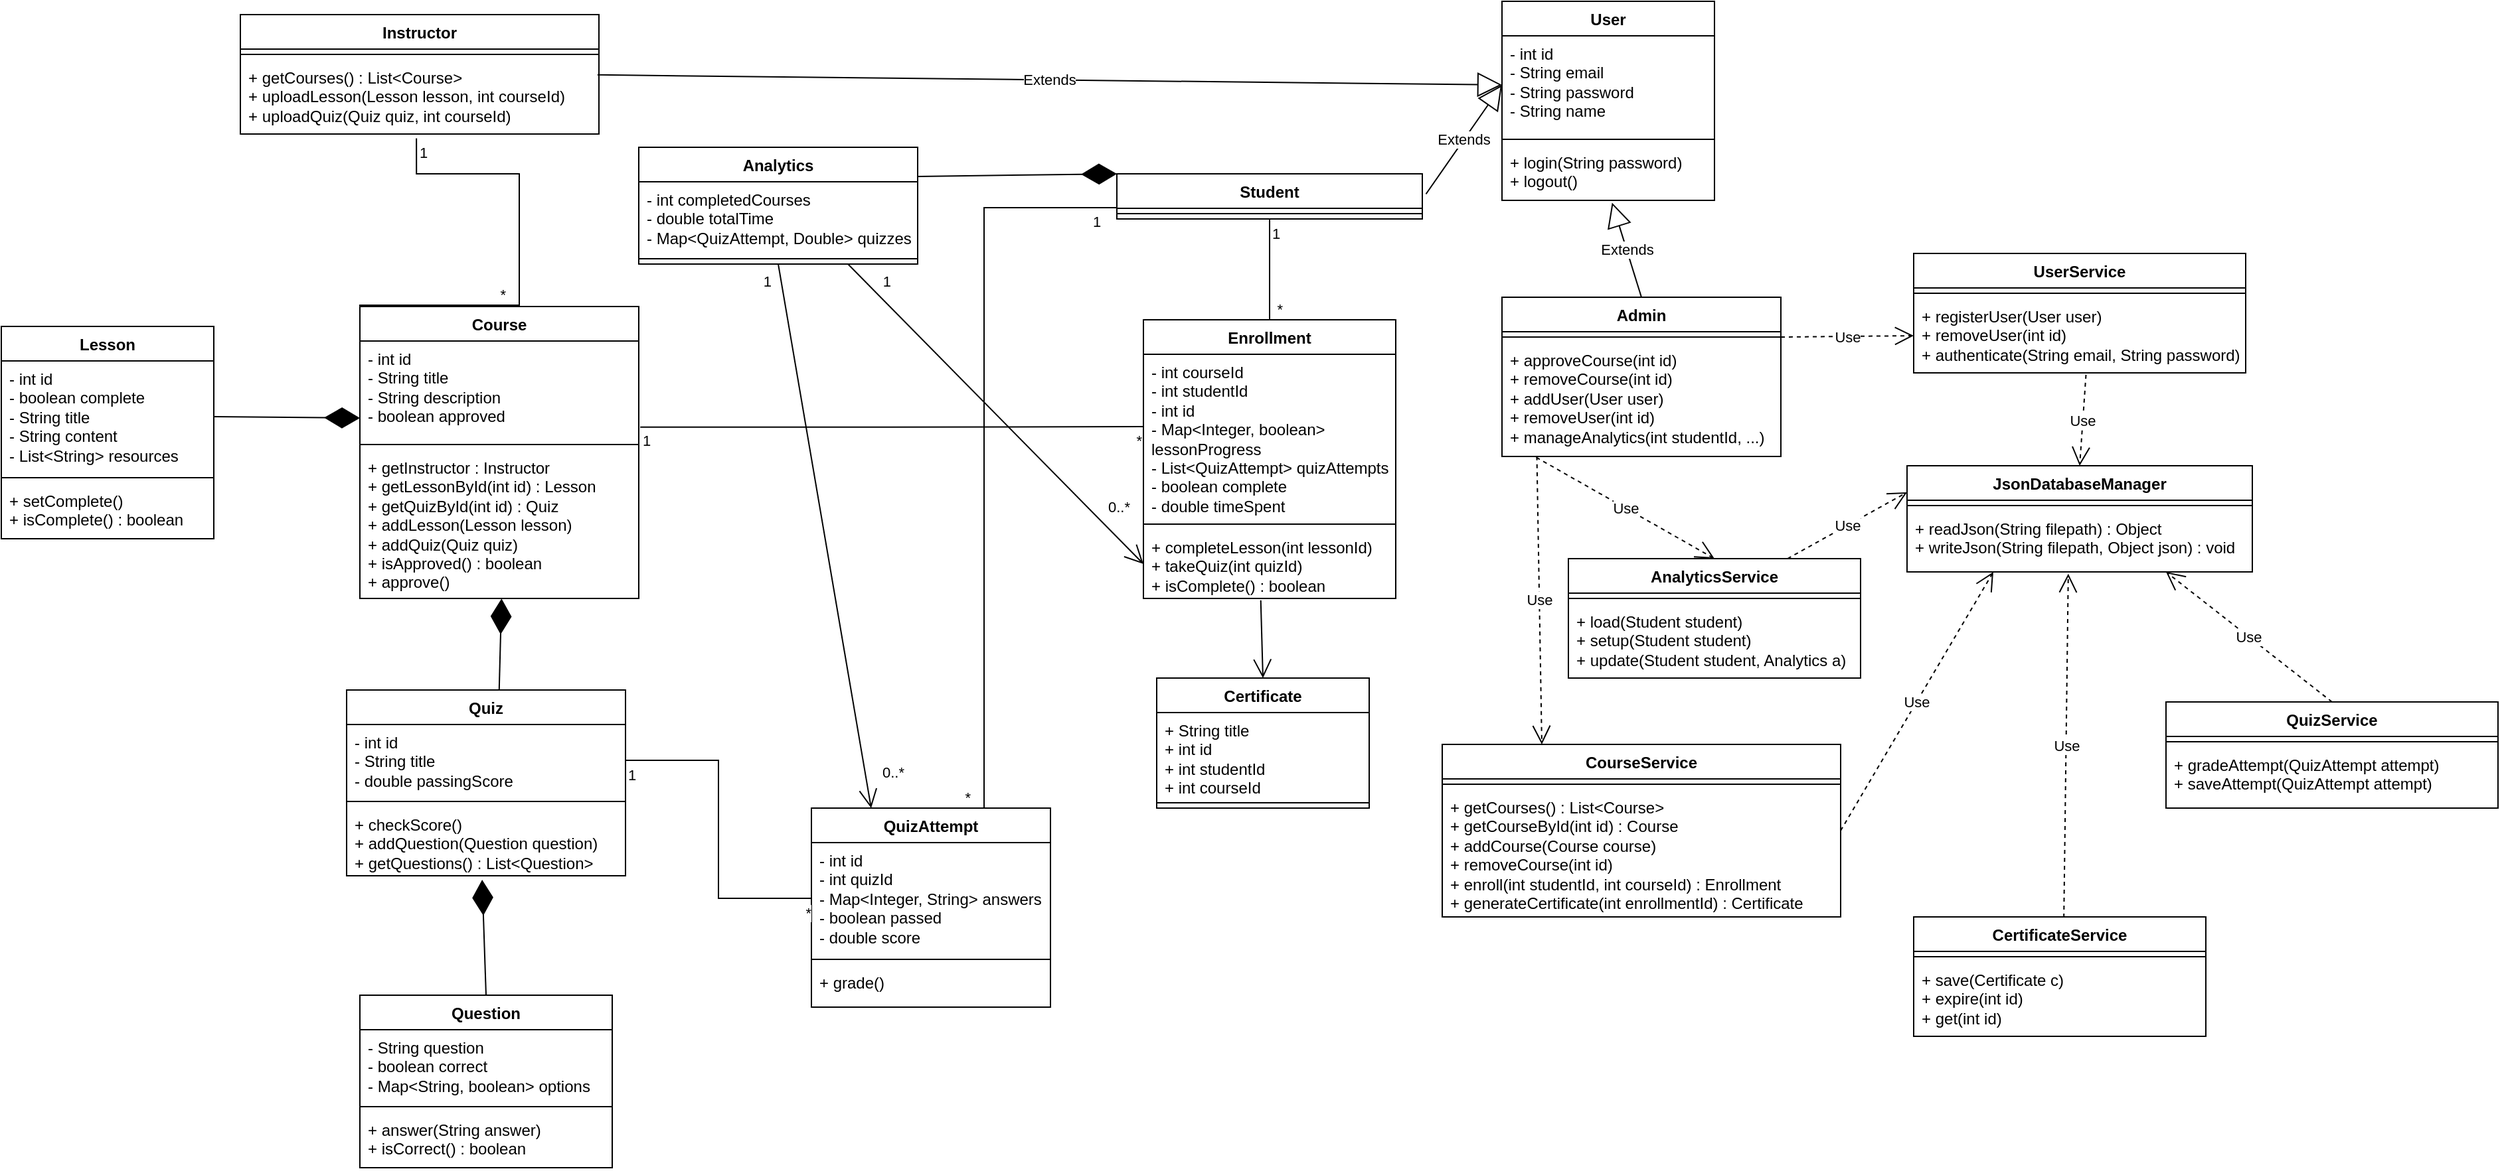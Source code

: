 <mxfile version="28.2.8">
  <diagram name="Page-1" id="jwJcj89I_vMRShClPwRd">
    <mxGraphModel dx="3302" dy="1296" grid="1" gridSize="10" guides="1" tooltips="1" connect="1" arrows="1" fold="1" page="1" pageScale="1" pageWidth="1100" pageHeight="850" math="0" shadow="0">
      <root>
        <mxCell id="0" />
        <mxCell id="1" parent="0" />
        <mxCell id="6WWqg8fBDZCktq4l4xNj-1" value="User" style="swimlane;fontStyle=1;align=center;verticalAlign=top;childLayout=stackLayout;horizontal=1;startSize=26;horizontalStack=0;resizeParent=1;resizeParentMax=0;resizeLast=0;collapsible=1;marginBottom=0;whiteSpace=wrap;html=1;" parent="1" vertex="1">
          <mxGeometry x="280" y="150" width="160" height="150" as="geometry" />
        </mxCell>
        <mxCell id="6WWqg8fBDZCktq4l4xNj-2" value="&lt;div&gt;- int id&lt;/div&gt;&lt;div&gt;- String email&lt;/div&gt;&lt;div&gt;- String password&lt;/div&gt;&lt;div&gt;- String name&lt;/div&gt;" style="text;strokeColor=none;fillColor=none;align=left;verticalAlign=top;spacingLeft=4;spacingRight=4;overflow=hidden;rotatable=0;points=[[0,0.5],[1,0.5]];portConstraint=eastwest;whiteSpace=wrap;html=1;" parent="6WWqg8fBDZCktq4l4xNj-1" vertex="1">
          <mxGeometry y="26" width="160" height="74" as="geometry" />
        </mxCell>
        <mxCell id="6WWqg8fBDZCktq4l4xNj-3" value="" style="line;strokeWidth=1;fillColor=none;align=left;verticalAlign=middle;spacingTop=-1;spacingLeft=3;spacingRight=3;rotatable=0;labelPosition=right;points=[];portConstraint=eastwest;strokeColor=inherit;" parent="6WWqg8fBDZCktq4l4xNj-1" vertex="1">
          <mxGeometry y="100" width="160" height="8" as="geometry" />
        </mxCell>
        <mxCell id="6WWqg8fBDZCktq4l4xNj-4" value="&lt;div&gt;+ login(String password)&lt;/div&gt;&lt;div&gt;+ logout()&lt;/div&gt;&lt;div&gt;&lt;br&gt;&lt;/div&gt;" style="text;strokeColor=none;fillColor=none;align=left;verticalAlign=top;spacingLeft=4;spacingRight=4;overflow=hidden;rotatable=0;points=[[0,0.5],[1,0.5]];portConstraint=eastwest;whiteSpace=wrap;html=1;" parent="6WWqg8fBDZCktq4l4xNj-1" vertex="1">
          <mxGeometry y="108" width="160" height="42" as="geometry" />
        </mxCell>
        <mxCell id="2MNS5QPOYOSaeP1apsVR-1" value="Student" style="swimlane;fontStyle=1;align=center;verticalAlign=top;childLayout=stackLayout;horizontal=1;startSize=26;horizontalStack=0;resizeParent=1;resizeParentMax=0;resizeLast=0;collapsible=1;marginBottom=0;whiteSpace=wrap;html=1;" parent="1" vertex="1">
          <mxGeometry x="-10" y="280" width="230" height="34" as="geometry" />
        </mxCell>
        <mxCell id="2MNS5QPOYOSaeP1apsVR-3" value="" style="line;strokeWidth=1;fillColor=none;align=left;verticalAlign=middle;spacingTop=-1;spacingLeft=3;spacingRight=3;rotatable=0;labelPosition=right;points=[];portConstraint=eastwest;strokeColor=inherit;" parent="2MNS5QPOYOSaeP1apsVR-1" vertex="1">
          <mxGeometry y="26" width="230" height="8" as="geometry" />
        </mxCell>
        <mxCell id="2MNS5QPOYOSaeP1apsVR-5" value="Instructor" style="swimlane;fontStyle=1;align=center;verticalAlign=top;childLayout=stackLayout;horizontal=1;startSize=26;horizontalStack=0;resizeParent=1;resizeParentMax=0;resizeLast=0;collapsible=1;marginBottom=0;whiteSpace=wrap;html=1;" parent="1" vertex="1">
          <mxGeometry x="-670" y="160" width="270" height="90" as="geometry" />
        </mxCell>
        <mxCell id="2MNS5QPOYOSaeP1apsVR-7" value="" style="line;strokeWidth=1;fillColor=none;align=left;verticalAlign=middle;spacingTop=-1;spacingLeft=3;spacingRight=3;rotatable=0;labelPosition=right;points=[];portConstraint=eastwest;strokeColor=inherit;" parent="2MNS5QPOYOSaeP1apsVR-5" vertex="1">
          <mxGeometry y="26" width="270" height="8" as="geometry" />
        </mxCell>
        <mxCell id="2MNS5QPOYOSaeP1apsVR-8" value="&lt;div&gt;+ getCourses() : List&amp;lt;Course&amp;gt;&lt;/div&gt;+ uploadLesson(Lesson lesson, int courseId)&lt;br&gt;+ uploadQuiz(Quiz quiz, int courseId)" style="text;strokeColor=none;fillColor=none;align=left;verticalAlign=top;spacingLeft=4;spacingRight=4;overflow=hidden;rotatable=0;points=[[0,0.5],[1,0.5]];portConstraint=eastwest;whiteSpace=wrap;html=1;" parent="2MNS5QPOYOSaeP1apsVR-5" vertex="1">
          <mxGeometry y="34" width="270" height="56" as="geometry" />
        </mxCell>
        <mxCell id="2MNS5QPOYOSaeP1apsVR-13" value="Extends" style="endArrow=block;endSize=16;endFill=0;html=1;rounded=0;entryX=0;entryY=0.5;entryDx=0;entryDy=0;exitX=1.012;exitY=0.448;exitDx=0;exitDy=0;exitPerimeter=0;" parent="1" source="2MNS5QPOYOSaeP1apsVR-1" target="6WWqg8fBDZCktq4l4xNj-2" edge="1">
          <mxGeometry width="160" relative="1" as="geometry">
            <mxPoint x="545" y="167" as="sourcePoint" />
            <mxPoint x="705" y="500" as="targetPoint" />
          </mxGeometry>
        </mxCell>
        <mxCell id="2MNS5QPOYOSaeP1apsVR-14" value="Extends" style="endArrow=block;endSize=16;endFill=0;html=1;rounded=0;entryX=0;entryY=0.5;entryDx=0;entryDy=0;exitX=0.996;exitY=0.204;exitDx=0;exitDy=0;exitPerimeter=0;" parent="1" source="2MNS5QPOYOSaeP1apsVR-8" target="6WWqg8fBDZCktq4l4xNj-2" edge="1">
          <mxGeometry width="160" relative="1" as="geometry">
            <mxPoint x="40" y="352.77" as="sourcePoint" />
            <mxPoint x="400" y="350" as="targetPoint" />
          </mxGeometry>
        </mxCell>
        <mxCell id="2MNS5QPOYOSaeP1apsVR-20" value="JsonDatabaseManager" style="swimlane;fontStyle=1;align=center;verticalAlign=top;childLayout=stackLayout;horizontal=1;startSize=26;horizontalStack=0;resizeParent=1;resizeParentMax=0;resizeLast=0;collapsible=1;marginBottom=0;whiteSpace=wrap;html=1;" parent="1" vertex="1">
          <mxGeometry x="585" y="500" width="260" height="80" as="geometry" />
        </mxCell>
        <mxCell id="2MNS5QPOYOSaeP1apsVR-22" value="" style="line;strokeWidth=1;fillColor=none;align=left;verticalAlign=middle;spacingTop=-1;spacingLeft=3;spacingRight=3;rotatable=0;labelPosition=right;points=[];portConstraint=eastwest;strokeColor=inherit;" parent="2MNS5QPOYOSaeP1apsVR-20" vertex="1">
          <mxGeometry y="26" width="260" height="8" as="geometry" />
        </mxCell>
        <mxCell id="2MNS5QPOYOSaeP1apsVR-23" value="&lt;div&gt;+ readJson(String filepath) : Object&lt;/div&gt;&lt;div&gt;+ writeJson(String filepath, Object json) : void&lt;/div&gt;&lt;div&gt;&lt;br&gt;&lt;/div&gt;" style="text;strokeColor=none;fillColor=none;align=left;verticalAlign=top;spacingLeft=4;spacingRight=4;overflow=hidden;rotatable=0;points=[[0,0.5],[1,0.5]];portConstraint=eastwest;whiteSpace=wrap;html=1;" parent="2MNS5QPOYOSaeP1apsVR-20" vertex="1">
          <mxGeometry y="34" width="260" height="46" as="geometry" />
        </mxCell>
        <mxCell id="2MNS5QPOYOSaeP1apsVR-24" value="CourseService" style="swimlane;fontStyle=1;align=center;verticalAlign=top;childLayout=stackLayout;horizontal=1;startSize=26;horizontalStack=0;resizeParent=1;resizeParentMax=0;resizeLast=0;collapsible=1;marginBottom=0;whiteSpace=wrap;html=1;" parent="1" vertex="1">
          <mxGeometry x="235" y="710" width="300" height="130" as="geometry" />
        </mxCell>
        <mxCell id="2MNS5QPOYOSaeP1apsVR-26" value="" style="line;strokeWidth=1;fillColor=none;align=left;verticalAlign=middle;spacingTop=-1;spacingLeft=3;spacingRight=3;rotatable=0;labelPosition=right;points=[];portConstraint=eastwest;strokeColor=inherit;" parent="2MNS5QPOYOSaeP1apsVR-24" vertex="1">
          <mxGeometry y="26" width="300" height="8" as="geometry" />
        </mxCell>
        <mxCell id="2MNS5QPOYOSaeP1apsVR-27" value="&lt;div&gt;+ getCourses() : List&amp;lt;Course&amp;gt;&lt;/div&gt;&lt;div&gt;+ getCourseById(int id) : Course&lt;/div&gt;&lt;div&gt;+ addCourse(Course course)&lt;br&gt;+ removeCourse(int id)&lt;br&gt;+ enroll(int studentId, int courseId) : Enrollment&lt;br&gt;+ generateCertificate(int enrollmentId) : Certificate&lt;/div&gt;" style="text;strokeColor=none;fillColor=none;align=left;verticalAlign=top;spacingLeft=4;spacingRight=4;overflow=hidden;rotatable=0;points=[[0,0.5],[1,0.5]];portConstraint=eastwest;whiteSpace=wrap;html=1;" parent="2MNS5QPOYOSaeP1apsVR-24" vertex="1">
          <mxGeometry y="34" width="300" height="96" as="geometry" />
        </mxCell>
        <mxCell id="2MNS5QPOYOSaeP1apsVR-28" value="UserService" style="swimlane;fontStyle=1;align=center;verticalAlign=top;childLayout=stackLayout;horizontal=1;startSize=26;horizontalStack=0;resizeParent=1;resizeParentMax=0;resizeLast=0;collapsible=1;marginBottom=0;whiteSpace=wrap;html=1;" parent="1" vertex="1">
          <mxGeometry x="590" y="340" width="250" height="90" as="geometry" />
        </mxCell>
        <mxCell id="2MNS5QPOYOSaeP1apsVR-30" value="" style="line;strokeWidth=1;fillColor=none;align=left;verticalAlign=middle;spacingTop=-1;spacingLeft=3;spacingRight=3;rotatable=0;labelPosition=right;points=[];portConstraint=eastwest;strokeColor=inherit;" parent="2MNS5QPOYOSaeP1apsVR-28" vertex="1">
          <mxGeometry y="26" width="250" height="8" as="geometry" />
        </mxCell>
        <mxCell id="2MNS5QPOYOSaeP1apsVR-31" value="+ registerUser(User user)&lt;br&gt;+ removeUser(int id)&lt;br&gt;+ authenticate(String email, String password)&lt;div&gt;&lt;br/&gt;&lt;/div&gt;" style="text;strokeColor=none;fillColor=none;align=left;verticalAlign=top;spacingLeft=4;spacingRight=4;overflow=hidden;rotatable=0;points=[[0,0.5],[1,0.5]];portConstraint=eastwest;whiteSpace=wrap;html=1;" parent="2MNS5QPOYOSaeP1apsVR-28" vertex="1">
          <mxGeometry y="34" width="250" height="56" as="geometry" />
        </mxCell>
        <mxCell id="2MNS5QPOYOSaeP1apsVR-32" value="QuizService" style="swimlane;fontStyle=1;align=center;verticalAlign=top;childLayout=stackLayout;horizontal=1;startSize=26;horizontalStack=0;resizeParent=1;resizeParentMax=0;resizeLast=0;collapsible=1;marginBottom=0;whiteSpace=wrap;html=1;" parent="1" vertex="1">
          <mxGeometry x="780" y="678" width="250" height="80" as="geometry" />
        </mxCell>
        <mxCell id="2MNS5QPOYOSaeP1apsVR-34" value="" style="line;strokeWidth=1;fillColor=none;align=left;verticalAlign=middle;spacingTop=-1;spacingLeft=3;spacingRight=3;rotatable=0;labelPosition=right;points=[];portConstraint=eastwest;strokeColor=inherit;" parent="2MNS5QPOYOSaeP1apsVR-32" vertex="1">
          <mxGeometry y="26" width="250" height="8" as="geometry" />
        </mxCell>
        <mxCell id="2MNS5QPOYOSaeP1apsVR-35" value="+ gradeAttempt(QuizAttempt attempt)&lt;br&gt;&lt;div&gt;+ saveAttempt(QuizAttempt attempt)&lt;/div&gt;" style="text;strokeColor=none;fillColor=none;align=left;verticalAlign=top;spacingLeft=4;spacingRight=4;overflow=hidden;rotatable=0;points=[[0,0.5],[1,0.5]];portConstraint=eastwest;whiteSpace=wrap;html=1;" parent="2MNS5QPOYOSaeP1apsVR-32" vertex="1">
          <mxGeometry y="34" width="250" height="46" as="geometry" />
        </mxCell>
        <mxCell id="2MNS5QPOYOSaeP1apsVR-36" value="Use" style="endArrow=open;endSize=12;dashed=1;html=1;rounded=0;exitX=1;exitY=0.5;exitDx=0;exitDy=0;entryX=0.25;entryY=1;entryDx=0;entryDy=0;" parent="1" source="2MNS5QPOYOSaeP1apsVR-24" target="2MNS5QPOYOSaeP1apsVR-20" edge="1">
          <mxGeometry width="160" relative="1" as="geometry">
            <mxPoint x="675" y="710" as="sourcePoint" />
            <mxPoint x="835" y="710" as="targetPoint" />
          </mxGeometry>
        </mxCell>
        <mxCell id="2MNS5QPOYOSaeP1apsVR-37" value="Use" style="endArrow=open;endSize=12;dashed=1;html=1;rounded=0;entryX=0.5;entryY=0;entryDx=0;entryDy=0;exitX=0.519;exitY=1.026;exitDx=0;exitDy=0;exitPerimeter=0;" parent="1" source="2MNS5QPOYOSaeP1apsVR-31" target="2MNS5QPOYOSaeP1apsVR-20" edge="1">
          <mxGeometry width="160" relative="1" as="geometry">
            <mxPoint x="703" y="431" as="sourcePoint" />
            <mxPoint x="744" y="685" as="targetPoint" />
          </mxGeometry>
        </mxCell>
        <mxCell id="2MNS5QPOYOSaeP1apsVR-38" value="Use" style="endArrow=open;endSize=12;dashed=1;html=1;rounded=0;exitX=0.5;exitY=0;exitDx=0;exitDy=0;entryX=0.75;entryY=1;entryDx=0;entryDy=0;" parent="1" source="2MNS5QPOYOSaeP1apsVR-32" target="2MNS5QPOYOSaeP1apsVR-20" edge="1">
          <mxGeometry width="160" relative="1" as="geometry">
            <mxPoint x="785" y="760" as="sourcePoint" />
            <mxPoint x="890" y="650" as="targetPoint" />
          </mxGeometry>
        </mxCell>
        <mxCell id="2MNS5QPOYOSaeP1apsVR-39" value="Course" style="swimlane;fontStyle=1;align=center;verticalAlign=top;childLayout=stackLayout;horizontal=1;startSize=26;horizontalStack=0;resizeParent=1;resizeParentMax=0;resizeLast=0;collapsible=1;marginBottom=0;whiteSpace=wrap;html=1;" parent="1" vertex="1">
          <mxGeometry x="-580" y="380" width="210" height="220" as="geometry" />
        </mxCell>
        <mxCell id="2MNS5QPOYOSaeP1apsVR-40" value="&lt;div&gt;- int id&lt;/div&gt;&lt;div&gt;- String title&lt;/div&gt;&lt;div&gt;- String description&lt;/div&gt;&lt;div&gt;- boolean approved&lt;/div&gt;" style="text;strokeColor=none;fillColor=none;align=left;verticalAlign=top;spacingLeft=4;spacingRight=4;overflow=hidden;rotatable=0;points=[[0,0.5],[1,0.5]];portConstraint=eastwest;whiteSpace=wrap;html=1;" parent="2MNS5QPOYOSaeP1apsVR-39" vertex="1">
          <mxGeometry y="26" width="210" height="74" as="geometry" />
        </mxCell>
        <mxCell id="2MNS5QPOYOSaeP1apsVR-41" value="" style="line;strokeWidth=1;fillColor=none;align=left;verticalAlign=middle;spacingTop=-1;spacingLeft=3;spacingRight=3;rotatable=0;labelPosition=right;points=[];portConstraint=eastwest;strokeColor=inherit;" parent="2MNS5QPOYOSaeP1apsVR-39" vertex="1">
          <mxGeometry y="100" width="210" height="8" as="geometry" />
        </mxCell>
        <mxCell id="2MNS5QPOYOSaeP1apsVR-42" value="&lt;div&gt;+ getInstructor : Instructor&lt;br&gt;+ getLessonById(int id) : Lesson&lt;br&gt;+ getQuizById(int id) : Quiz&lt;br&gt;+ addLesson(Lesson lesson)&lt;br&gt;+ addQuiz(Quiz quiz)&lt;/div&gt;&lt;div&gt;+ isApproved() : boolean&lt;/div&gt;&lt;div&gt;+ approve()&lt;/div&gt;" style="text;strokeColor=none;fillColor=none;align=left;verticalAlign=top;spacingLeft=4;spacingRight=4;overflow=hidden;rotatable=0;points=[[0,0.5],[1,0.5]];portConstraint=eastwest;whiteSpace=wrap;html=1;" parent="2MNS5QPOYOSaeP1apsVR-39" vertex="1">
          <mxGeometry y="108" width="210" height="112" as="geometry" />
        </mxCell>
        <mxCell id="2MNS5QPOYOSaeP1apsVR-47" value="Lesson" style="swimlane;fontStyle=1;align=center;verticalAlign=top;childLayout=stackLayout;horizontal=1;startSize=26;horizontalStack=0;resizeParent=1;resizeParentMax=0;resizeLast=0;collapsible=1;marginBottom=0;whiteSpace=wrap;html=1;" parent="1" vertex="1">
          <mxGeometry x="-850" y="395" width="160" height="160" as="geometry" />
        </mxCell>
        <mxCell id="2MNS5QPOYOSaeP1apsVR-48" value="&lt;div&gt;- int id&lt;/div&gt;&lt;div&gt;- boolean complete&lt;/div&gt;&lt;div&gt;- String title&lt;/div&gt;&lt;div&gt;- String content&lt;/div&gt;&lt;div&gt;- List&amp;lt;String&amp;gt; resources&lt;/div&gt;" style="text;strokeColor=none;fillColor=none;align=left;verticalAlign=top;spacingLeft=4;spacingRight=4;overflow=hidden;rotatable=0;points=[[0,0.5],[1,0.5]];portConstraint=eastwest;whiteSpace=wrap;html=1;" parent="2MNS5QPOYOSaeP1apsVR-47" vertex="1">
          <mxGeometry y="26" width="160" height="84" as="geometry" />
        </mxCell>
        <mxCell id="2MNS5QPOYOSaeP1apsVR-49" value="" style="line;strokeWidth=1;fillColor=none;align=left;verticalAlign=middle;spacingTop=-1;spacingLeft=3;spacingRight=3;rotatable=0;labelPosition=right;points=[];portConstraint=eastwest;strokeColor=inherit;" parent="2MNS5QPOYOSaeP1apsVR-47" vertex="1">
          <mxGeometry y="110" width="160" height="8" as="geometry" />
        </mxCell>
        <mxCell id="2MNS5QPOYOSaeP1apsVR-50" value="+ setComplete()&lt;br&gt;+ isComplete() : boolean" style="text;strokeColor=none;fillColor=none;align=left;verticalAlign=top;spacingLeft=4;spacingRight=4;overflow=hidden;rotatable=0;points=[[0,0.5],[1,0.5]];portConstraint=eastwest;whiteSpace=wrap;html=1;" parent="2MNS5QPOYOSaeP1apsVR-47" vertex="1">
          <mxGeometry y="118" width="160" height="42" as="geometry" />
        </mxCell>
        <mxCell id="2MNS5QPOYOSaeP1apsVR-56" style="edgeStyle=orthogonalEdgeStyle;rounded=0;orthogonalLoop=1;jettySize=auto;html=1;exitX=0;exitY=0;exitDx=0;exitDy=0;" parent="1" edge="1">
          <mxGeometry relative="1" as="geometry">
            <mxPoint x="-535" y="479" as="sourcePoint" />
            <mxPoint x="-535" y="479" as="targetPoint" />
          </mxGeometry>
        </mxCell>
        <mxCell id="2MNS5QPOYOSaeP1apsVR-57" value="" style="endArrow=diamondThin;endFill=1;endSize=24;html=1;rounded=0;exitX=1;exitY=0.5;exitDx=0;exitDy=0;entryX=0;entryY=0.784;entryDx=0;entryDy=0;entryPerimeter=0;" parent="1" source="2MNS5QPOYOSaeP1apsVR-48" target="2MNS5QPOYOSaeP1apsVR-40" edge="1">
          <mxGeometry width="160" relative="1" as="geometry">
            <mxPoint x="-480" y="409" as="sourcePoint" />
            <mxPoint x="-410" y="559" as="targetPoint" />
          </mxGeometry>
        </mxCell>
        <mxCell id="2MNS5QPOYOSaeP1apsVR-60" value="Quiz" style="swimlane;fontStyle=1;align=center;verticalAlign=top;childLayout=stackLayout;horizontal=1;startSize=26;horizontalStack=0;resizeParent=1;resizeParentMax=0;resizeLast=0;collapsible=1;marginBottom=0;whiteSpace=wrap;html=1;" parent="1" vertex="1">
          <mxGeometry x="-590" y="669" width="210" height="140" as="geometry" />
        </mxCell>
        <mxCell id="2MNS5QPOYOSaeP1apsVR-61" value="&lt;div&gt;- int id&lt;/div&gt;&lt;div&gt;- String title&lt;/div&gt;&lt;div&gt;- double passingScore&lt;/div&gt;" style="text;strokeColor=none;fillColor=none;align=left;verticalAlign=top;spacingLeft=4;spacingRight=4;overflow=hidden;rotatable=0;points=[[0,0.5],[1,0.5]];portConstraint=eastwest;whiteSpace=wrap;html=1;" parent="2MNS5QPOYOSaeP1apsVR-60" vertex="1">
          <mxGeometry y="26" width="210" height="54" as="geometry" />
        </mxCell>
        <mxCell id="2MNS5QPOYOSaeP1apsVR-62" value="" style="line;strokeWidth=1;fillColor=none;align=left;verticalAlign=middle;spacingTop=-1;spacingLeft=3;spacingRight=3;rotatable=0;labelPosition=right;points=[];portConstraint=eastwest;strokeColor=inherit;" parent="2MNS5QPOYOSaeP1apsVR-60" vertex="1">
          <mxGeometry y="80" width="210" height="8" as="geometry" />
        </mxCell>
        <mxCell id="2MNS5QPOYOSaeP1apsVR-63" value="+ checkScore()&lt;br&gt;+ addQuestion(Question question)&lt;br&gt;+ getQuestions() : List&amp;lt;Question&amp;gt;" style="text;strokeColor=none;fillColor=none;align=left;verticalAlign=top;spacingLeft=4;spacingRight=4;overflow=hidden;rotatable=0;points=[[0,0.5],[1,0.5]];portConstraint=eastwest;whiteSpace=wrap;html=1;" parent="2MNS5QPOYOSaeP1apsVR-60" vertex="1">
          <mxGeometry y="88" width="210" height="52" as="geometry" />
        </mxCell>
        <mxCell id="2MNS5QPOYOSaeP1apsVR-64" value="Question" style="swimlane;fontStyle=1;align=center;verticalAlign=top;childLayout=stackLayout;horizontal=1;startSize=26;horizontalStack=0;resizeParent=1;resizeParentMax=0;resizeLast=0;collapsible=1;marginBottom=0;whiteSpace=wrap;html=1;" parent="1" vertex="1">
          <mxGeometry x="-580" y="899" width="190" height="130" as="geometry" />
        </mxCell>
        <mxCell id="2MNS5QPOYOSaeP1apsVR-65" value="- String question&lt;br&gt;&lt;div&gt;- boolean correct&lt;/div&gt;&lt;div&gt;- Map&amp;lt;String, boolean&amp;gt; options&lt;/div&gt;" style="text;strokeColor=none;fillColor=none;align=left;verticalAlign=top;spacingLeft=4;spacingRight=4;overflow=hidden;rotatable=0;points=[[0,0.5],[1,0.5]];portConstraint=eastwest;whiteSpace=wrap;html=1;" parent="2MNS5QPOYOSaeP1apsVR-64" vertex="1">
          <mxGeometry y="26" width="190" height="54" as="geometry" />
        </mxCell>
        <mxCell id="2MNS5QPOYOSaeP1apsVR-66" value="" style="line;strokeWidth=1;fillColor=none;align=left;verticalAlign=middle;spacingTop=-1;spacingLeft=3;spacingRight=3;rotatable=0;labelPosition=right;points=[];portConstraint=eastwest;strokeColor=inherit;" parent="2MNS5QPOYOSaeP1apsVR-64" vertex="1">
          <mxGeometry y="80" width="190" height="8" as="geometry" />
        </mxCell>
        <mxCell id="2MNS5QPOYOSaeP1apsVR-67" value="&lt;div&gt;+ answer(String answer)&lt;/div&gt;&lt;div&gt;+ isCorrect() : boolean&lt;/div&gt;" style="text;strokeColor=none;fillColor=none;align=left;verticalAlign=top;spacingLeft=4;spacingRight=4;overflow=hidden;rotatable=0;points=[[0,0.5],[1,0.5]];portConstraint=eastwest;whiteSpace=wrap;html=1;" parent="2MNS5QPOYOSaeP1apsVR-64" vertex="1">
          <mxGeometry y="88" width="190" height="42" as="geometry" />
        </mxCell>
        <mxCell id="2MNS5QPOYOSaeP1apsVR-68" value="" style="endArrow=diamondThin;endFill=1;endSize=24;html=1;rounded=0;entryX=0.486;entryY=1.058;entryDx=0;entryDy=0;entryPerimeter=0;exitX=0.5;exitY=0;exitDx=0;exitDy=0;" parent="1" source="2MNS5QPOYOSaeP1apsVR-64" target="2MNS5QPOYOSaeP1apsVR-63" edge="1">
          <mxGeometry width="160" relative="1" as="geometry">
            <mxPoint x="-530" y="769" as="sourcePoint" />
            <mxPoint x="-370" y="769" as="targetPoint" />
          </mxGeometry>
        </mxCell>
        <mxCell id="2MNS5QPOYOSaeP1apsVR-69" value="" style="endArrow=diamondThin;endFill=1;endSize=24;html=1;rounded=0;entryX=0.508;entryY=1.001;entryDx=0;entryDy=0;entryPerimeter=0;exitX=0.547;exitY=0.001;exitDx=0;exitDy=0;exitPerimeter=0;" parent="1" source="2MNS5QPOYOSaeP1apsVR-60" target="2MNS5QPOYOSaeP1apsVR-42" edge="1">
          <mxGeometry width="160" relative="1" as="geometry">
            <mxPoint x="-318" y="721" as="sourcePoint" />
            <mxPoint x="-320" y="629" as="targetPoint" />
          </mxGeometry>
        </mxCell>
        <mxCell id="2MNS5QPOYOSaeP1apsVR-72" value="Use" style="endArrow=open;endSize=12;dashed=1;html=1;rounded=0;exitX=0.125;exitY=0.999;exitDx=0;exitDy=0;entryX=0.25;entryY=0;entryDx=0;entryDy=0;exitPerimeter=0;" parent="1" source="2MNS5QPOYOSaeP1apsVR-12" target="2MNS5QPOYOSaeP1apsVR-24" edge="1">
          <mxGeometry width="160" relative="1" as="geometry">
            <mxPoint x="685" y="584" as="sourcePoint" />
            <mxPoint x="1125" y="580" as="targetPoint" />
          </mxGeometry>
        </mxCell>
        <mxCell id="2MNS5QPOYOSaeP1apsVR-9" value="Admin" style="swimlane;fontStyle=1;align=center;verticalAlign=top;childLayout=stackLayout;horizontal=1;startSize=26;horizontalStack=0;resizeParent=1;resizeParentMax=0;resizeLast=0;collapsible=1;marginBottom=0;whiteSpace=wrap;html=1;" parent="1" vertex="1">
          <mxGeometry x="280" y="373" width="210" height="120" as="geometry" />
        </mxCell>
        <mxCell id="2MNS5QPOYOSaeP1apsVR-11" value="" style="line;strokeWidth=1;fillColor=none;align=left;verticalAlign=middle;spacingTop=-1;spacingLeft=3;spacingRight=3;rotatable=0;labelPosition=right;points=[];portConstraint=eastwest;strokeColor=inherit;" parent="2MNS5QPOYOSaeP1apsVR-9" vertex="1">
          <mxGeometry y="26" width="210" height="8" as="geometry" />
        </mxCell>
        <mxCell id="2MNS5QPOYOSaeP1apsVR-12" value="+ approveCourse(int id)&lt;br&gt;+ removeCourse(int id)&lt;br&gt;+ addUser(User user)&lt;br&gt;+ removeUser(int id)&lt;br&gt;+ manageAnalytics(int studentId, ...)&lt;div&gt;&lt;br&gt;&lt;/div&gt;" style="text;strokeColor=none;fillColor=none;align=left;verticalAlign=top;spacingLeft=4;spacingRight=4;overflow=hidden;rotatable=0;points=[[0,0.5],[1,0.5]];portConstraint=eastwest;whiteSpace=wrap;html=1;" parent="2MNS5QPOYOSaeP1apsVR-9" vertex="1">
          <mxGeometry y="34" width="210" height="86" as="geometry" />
        </mxCell>
        <mxCell id="2MNS5QPOYOSaeP1apsVR-76" value="Analytics" style="swimlane;fontStyle=1;align=center;verticalAlign=top;childLayout=stackLayout;horizontal=1;startSize=26;horizontalStack=0;resizeParent=1;resizeParentMax=0;resizeLast=0;collapsible=1;marginBottom=0;whiteSpace=wrap;html=1;" parent="1" vertex="1">
          <mxGeometry x="-370" y="260" width="210" height="88" as="geometry" />
        </mxCell>
        <mxCell id="2MNS5QPOYOSaeP1apsVR-77" value="- int completedCourses&lt;br&gt;- double totalTime&lt;br&gt;- Map&amp;lt;QuizAttempt, Double&amp;gt; quizzes" style="text;strokeColor=none;fillColor=none;align=left;verticalAlign=top;spacingLeft=4;spacingRight=4;overflow=hidden;rotatable=0;points=[[0,0.5],[1,0.5]];portConstraint=eastwest;whiteSpace=wrap;html=1;" parent="2MNS5QPOYOSaeP1apsVR-76" vertex="1">
          <mxGeometry y="26" width="210" height="54" as="geometry" />
        </mxCell>
        <mxCell id="2MNS5QPOYOSaeP1apsVR-78" value="" style="line;strokeWidth=1;fillColor=none;align=left;verticalAlign=middle;spacingTop=-1;spacingLeft=3;spacingRight=3;rotatable=0;labelPosition=right;points=[];portConstraint=eastwest;strokeColor=inherit;" parent="2MNS5QPOYOSaeP1apsVR-76" vertex="1">
          <mxGeometry y="80" width="210" height="8" as="geometry" />
        </mxCell>
        <mxCell id="2MNS5QPOYOSaeP1apsVR-80" value="" style="endArrow=diamondThin;endFill=1;endSize=24;html=1;rounded=0;entryX=0;entryY=0;entryDx=0;entryDy=0;exitX=1;exitY=0.25;exitDx=0;exitDy=0;" parent="1" source="2MNS5QPOYOSaeP1apsVR-76" target="2MNS5QPOYOSaeP1apsVR-1" edge="1">
          <mxGeometry width="160" relative="1" as="geometry">
            <mxPoint x="-100" y="310" as="sourcePoint" />
            <mxPoint x="-170" y="97" as="targetPoint" />
          </mxGeometry>
        </mxCell>
        <mxCell id="2MNS5QPOYOSaeP1apsVR-88" value="Certificate" style="swimlane;fontStyle=1;align=center;verticalAlign=top;childLayout=stackLayout;horizontal=1;startSize=26;horizontalStack=0;resizeParent=1;resizeParentMax=0;resizeLast=0;collapsible=1;marginBottom=0;whiteSpace=wrap;html=1;" parent="1" vertex="1">
          <mxGeometry x="20" y="660" width="160" height="98" as="geometry" />
        </mxCell>
        <mxCell id="2MNS5QPOYOSaeP1apsVR-89" value="+ String title&lt;br&gt;&lt;div&gt;+ int id&lt;/div&gt;&lt;div&gt;+ int studentId&lt;br&gt;+ int courseId&lt;/div&gt;" style="text;strokeColor=none;fillColor=none;align=left;verticalAlign=top;spacingLeft=4;spacingRight=4;overflow=hidden;rotatable=0;points=[[0,0.5],[1,0.5]];portConstraint=eastwest;whiteSpace=wrap;html=1;" parent="2MNS5QPOYOSaeP1apsVR-88" vertex="1">
          <mxGeometry y="26" width="160" height="64" as="geometry" />
        </mxCell>
        <mxCell id="2MNS5QPOYOSaeP1apsVR-90" value="" style="line;strokeWidth=1;fillColor=none;align=left;verticalAlign=middle;spacingTop=-1;spacingLeft=3;spacingRight=3;rotatable=0;labelPosition=right;points=[];portConstraint=eastwest;strokeColor=inherit;" parent="2MNS5QPOYOSaeP1apsVR-88" vertex="1">
          <mxGeometry y="90" width="160" height="8" as="geometry" />
        </mxCell>
        <mxCell id="CA4dsEShSkC-bWVMiXIi-2" value="Extends" style="endArrow=block;endSize=16;endFill=0;html=1;rounded=0;entryX=0.518;entryY=1.042;entryDx=0;entryDy=0;entryPerimeter=0;exitX=0.5;exitY=0;exitDx=0;exitDy=0;" edge="1" parent="1" source="2MNS5QPOYOSaeP1apsVR-9" target="6WWqg8fBDZCktq4l4xNj-4">
          <mxGeometry width="160" relative="1" as="geometry">
            <mxPoint x="345" y="350" as="sourcePoint" />
            <mxPoint x="505" y="350" as="targetPoint" />
          </mxGeometry>
        </mxCell>
        <mxCell id="CA4dsEShSkC-bWVMiXIi-3" value="Use" style="endArrow=open;endSize=12;dashed=1;html=1;rounded=0;entryX=0;entryY=0.5;entryDx=0;entryDy=0;exitX=1;exitY=0.25;exitDx=0;exitDy=0;" edge="1" parent="1" source="2MNS5QPOYOSaeP1apsVR-9" target="2MNS5QPOYOSaeP1apsVR-31">
          <mxGeometry width="160" relative="1" as="geometry">
            <mxPoint x="440" y="360" as="sourcePoint" />
            <mxPoint x="830" y="570" as="targetPoint" />
          </mxGeometry>
        </mxCell>
        <mxCell id="CA4dsEShSkC-bWVMiXIi-4" value="Enrollment" style="swimlane;fontStyle=1;align=center;verticalAlign=top;childLayout=stackLayout;horizontal=1;startSize=26;horizontalStack=0;resizeParent=1;resizeParentMax=0;resizeLast=0;collapsible=1;marginBottom=0;whiteSpace=wrap;html=1;" vertex="1" parent="1">
          <mxGeometry x="10" y="390" width="190" height="210" as="geometry" />
        </mxCell>
        <mxCell id="CA4dsEShSkC-bWVMiXIi-5" value="- int courseId&lt;br&gt;- int studentId&lt;br&gt;- int id&lt;br&gt;- Map&amp;lt;Integer, boolean&amp;gt; lessonProgress&lt;br&gt;- List&amp;lt;QuizAttempt&amp;gt; quizAttempts&lt;br&gt;&lt;div&gt;- boolean complete&lt;/div&gt;&lt;div&gt;- double timeSpent&lt;/div&gt;" style="text;strokeColor=none;fillColor=none;align=left;verticalAlign=top;spacingLeft=4;spacingRight=4;overflow=hidden;rotatable=0;points=[[0,0.5],[1,0.5]];portConstraint=eastwest;whiteSpace=wrap;html=1;" vertex="1" parent="CA4dsEShSkC-bWVMiXIi-4">
          <mxGeometry y="26" width="190" height="124" as="geometry" />
        </mxCell>
        <mxCell id="CA4dsEShSkC-bWVMiXIi-6" value="" style="line;strokeWidth=1;fillColor=none;align=left;verticalAlign=middle;spacingTop=-1;spacingLeft=3;spacingRight=3;rotatable=0;labelPosition=right;points=[];portConstraint=eastwest;strokeColor=inherit;" vertex="1" parent="CA4dsEShSkC-bWVMiXIi-4">
          <mxGeometry y="150" width="190" height="8" as="geometry" />
        </mxCell>
        <mxCell id="CA4dsEShSkC-bWVMiXIi-7" value="+ completeLesson(int lessonId)&lt;br&gt;+ takeQuiz(int quizId)&lt;br&gt;+ isComplete() : boolean" style="text;strokeColor=none;fillColor=none;align=left;verticalAlign=top;spacingLeft=4;spacingRight=4;overflow=hidden;rotatable=0;points=[[0,0.5],[1,0.5]];portConstraint=eastwest;whiteSpace=wrap;html=1;" vertex="1" parent="CA4dsEShSkC-bWVMiXIi-4">
          <mxGeometry y="158" width="190" height="52" as="geometry" />
        </mxCell>
        <mxCell id="CA4dsEShSkC-bWVMiXIi-12" value="" style="endArrow=none;html=1;edgeStyle=orthogonalEdgeStyle;rounded=0;entryX=0;entryY=0;entryDx=0;entryDy=0;exitX=0.491;exitY=1.058;exitDx=0;exitDy=0;exitPerimeter=0;" edge="1" parent="1" source="2MNS5QPOYOSaeP1apsVR-8" target="2MNS5QPOYOSaeP1apsVR-39">
          <mxGeometry relative="1" as="geometry">
            <mxPoint x="-360" y="220" as="sourcePoint" />
            <mxPoint x="-457.5" y="390.0" as="targetPoint" />
            <Array as="points">
              <mxPoint x="-537" y="280" />
              <mxPoint x="-460" y="280" />
              <mxPoint x="-460" y="379" />
              <mxPoint x="-580" y="379" />
            </Array>
          </mxGeometry>
        </mxCell>
        <mxCell id="CA4dsEShSkC-bWVMiXIi-13" value="1" style="edgeLabel;resizable=0;html=1;align=left;verticalAlign=bottom;" connectable="0" vertex="1" parent="CA4dsEShSkC-bWVMiXIi-12">
          <mxGeometry x="-1" relative="1" as="geometry">
            <mxPoint y="19" as="offset" />
          </mxGeometry>
        </mxCell>
        <mxCell id="CA4dsEShSkC-bWVMiXIi-14" value="*" style="edgeLabel;resizable=0;html=1;align=right;verticalAlign=bottom;" connectable="0" vertex="1" parent="CA4dsEShSkC-bWVMiXIi-12">
          <mxGeometry x="1" relative="1" as="geometry">
            <mxPoint x="110" as="offset" />
          </mxGeometry>
        </mxCell>
        <mxCell id="CA4dsEShSkC-bWVMiXIi-48" value="1" style="edgeLabel;resizable=0;html=1;align=right;verticalAlign=bottom;" connectable="0" vertex="1" parent="CA4dsEShSkC-bWVMiXIi-12">
          <mxGeometry x="1" relative="1" as="geometry">
            <mxPoint x="310" y="-10" as="offset" />
          </mxGeometry>
        </mxCell>
        <mxCell id="CA4dsEShSkC-bWVMiXIi-49" value="0..*" style="edgeLabel;resizable=0;html=1;align=right;verticalAlign=bottom;" connectable="0" vertex="1" parent="CA4dsEShSkC-bWVMiXIi-12">
          <mxGeometry x="1" relative="1" as="geometry">
            <mxPoint x="410" y="360" as="offset" />
          </mxGeometry>
        </mxCell>
        <mxCell id="CA4dsEShSkC-bWVMiXIi-50" value="1" style="edgeLabel;resizable=0;html=1;align=right;verticalAlign=bottom;" connectable="0" vertex="1" parent="CA4dsEShSkC-bWVMiXIi-12">
          <mxGeometry x="1" relative="1" as="geometry">
            <mxPoint x="400" y="-10" as="offset" />
          </mxGeometry>
        </mxCell>
        <mxCell id="CA4dsEShSkC-bWVMiXIi-51" value="0..*" style="edgeLabel;resizable=0;html=1;align=right;verticalAlign=bottom;" connectable="0" vertex="1" parent="CA4dsEShSkC-bWVMiXIi-12">
          <mxGeometry x="1" relative="1" as="geometry">
            <mxPoint x="580" y="160" as="offset" />
          </mxGeometry>
        </mxCell>
        <mxCell id="CA4dsEShSkC-bWVMiXIi-15" value="" style="endArrow=none;html=1;edgeStyle=orthogonalEdgeStyle;rounded=0;exitX=0.5;exitY=1;exitDx=0;exitDy=0;entryX=0.5;entryY=0;entryDx=0;entryDy=0;" edge="1" parent="1" source="2MNS5QPOYOSaeP1apsVR-1" target="CA4dsEShSkC-bWVMiXIi-4">
          <mxGeometry relative="1" as="geometry">
            <mxPoint x="-24.5" y="310.5" as="sourcePoint" />
            <mxPoint x="-25" y="390" as="targetPoint" />
            <Array as="points" />
          </mxGeometry>
        </mxCell>
        <mxCell id="CA4dsEShSkC-bWVMiXIi-16" value="1" style="edgeLabel;resizable=0;html=1;align=left;verticalAlign=bottom;" connectable="0" vertex="1" parent="CA4dsEShSkC-bWVMiXIi-15">
          <mxGeometry x="-1" relative="1" as="geometry">
            <mxPoint y="19" as="offset" />
          </mxGeometry>
        </mxCell>
        <mxCell id="CA4dsEShSkC-bWVMiXIi-17" value="*" style="edgeLabel;resizable=0;html=1;align=right;verticalAlign=bottom;" connectable="0" vertex="1" parent="CA4dsEShSkC-bWVMiXIi-15">
          <mxGeometry x="1" relative="1" as="geometry">
            <mxPoint x="10" as="offset" />
          </mxGeometry>
        </mxCell>
        <mxCell id="CA4dsEShSkC-bWVMiXIi-20" value="" style="endArrow=none;html=1;edgeStyle=orthogonalEdgeStyle;rounded=0;exitX=1.005;exitY=0.877;exitDx=0;exitDy=0;entryX=-0.002;entryY=0.44;entryDx=0;entryDy=0;exitPerimeter=0;entryPerimeter=0;" edge="1" parent="1" source="2MNS5QPOYOSaeP1apsVR-40" target="CA4dsEShSkC-bWVMiXIi-5">
          <mxGeometry relative="1" as="geometry">
            <mxPoint x="-160" y="442.5" as="sourcePoint" />
            <mxPoint x="-160" y="537.5" as="targetPoint" />
            <Array as="points" />
          </mxGeometry>
        </mxCell>
        <mxCell id="CA4dsEShSkC-bWVMiXIi-21" value="1" style="edgeLabel;resizable=0;html=1;align=left;verticalAlign=bottom;" connectable="0" vertex="1" parent="CA4dsEShSkC-bWVMiXIi-20">
          <mxGeometry x="-1" relative="1" as="geometry">
            <mxPoint y="19" as="offset" />
          </mxGeometry>
        </mxCell>
        <mxCell id="CA4dsEShSkC-bWVMiXIi-22" value="*" style="edgeLabel;resizable=0;html=1;align=right;verticalAlign=bottom;" connectable="0" vertex="1" parent="CA4dsEShSkC-bWVMiXIi-20">
          <mxGeometry x="1" relative="1" as="geometry">
            <mxPoint y="19" as="offset" />
          </mxGeometry>
        </mxCell>
        <mxCell id="CA4dsEShSkC-bWVMiXIi-24" value="QuizAttempt" style="swimlane;fontStyle=1;align=center;verticalAlign=top;childLayout=stackLayout;horizontal=1;startSize=26;horizontalStack=0;resizeParent=1;resizeParentMax=0;resizeLast=0;collapsible=1;marginBottom=0;whiteSpace=wrap;html=1;" vertex="1" parent="1">
          <mxGeometry x="-240" y="758" width="180" height="150" as="geometry" />
        </mxCell>
        <mxCell id="CA4dsEShSkC-bWVMiXIi-25" value="&lt;div&gt;- int id&lt;br&gt;- int quizId&lt;br&gt;- Map&amp;lt;Integer, String&amp;gt; answers&lt;br&gt;- boolean passed&lt;/div&gt;&lt;div&gt;- double score&lt;/div&gt;" style="text;strokeColor=none;fillColor=none;align=left;verticalAlign=top;spacingLeft=4;spacingRight=4;overflow=hidden;rotatable=0;points=[[0,0.5],[1,0.5]];portConstraint=eastwest;whiteSpace=wrap;html=1;" vertex="1" parent="CA4dsEShSkC-bWVMiXIi-24">
          <mxGeometry y="26" width="180" height="84" as="geometry" />
        </mxCell>
        <mxCell id="CA4dsEShSkC-bWVMiXIi-26" value="" style="line;strokeWidth=1;fillColor=none;align=left;verticalAlign=middle;spacingTop=-1;spacingLeft=3;spacingRight=3;rotatable=0;labelPosition=right;points=[];portConstraint=eastwest;strokeColor=inherit;" vertex="1" parent="CA4dsEShSkC-bWVMiXIi-24">
          <mxGeometry y="110" width="180" height="8" as="geometry" />
        </mxCell>
        <mxCell id="CA4dsEShSkC-bWVMiXIi-27" value="+ grade()" style="text;strokeColor=none;fillColor=none;align=left;verticalAlign=top;spacingLeft=4;spacingRight=4;overflow=hidden;rotatable=0;points=[[0,0.5],[1,0.5]];portConstraint=eastwest;whiteSpace=wrap;html=1;" vertex="1" parent="CA4dsEShSkC-bWVMiXIi-24">
          <mxGeometry y="118" width="180" height="32" as="geometry" />
        </mxCell>
        <mxCell id="CA4dsEShSkC-bWVMiXIi-28" value="" style="endArrow=none;html=1;edgeStyle=orthogonalEdgeStyle;rounded=0;exitX=1;exitY=0.5;exitDx=0;exitDy=0;entryX=0;entryY=0.5;entryDx=0;entryDy=0;" edge="1" parent="1" source="2MNS5QPOYOSaeP1apsVR-61" target="CA4dsEShSkC-bWVMiXIi-25">
          <mxGeometry relative="1" as="geometry">
            <mxPoint x="-369.5" y="733.87" as="sourcePoint" />
            <mxPoint x="-340" y="660" as="targetPoint" />
            <Array as="points" />
          </mxGeometry>
        </mxCell>
        <mxCell id="CA4dsEShSkC-bWVMiXIi-29" value="1" style="edgeLabel;resizable=0;html=1;align=left;verticalAlign=bottom;" connectable="0" vertex="1" parent="CA4dsEShSkC-bWVMiXIi-28">
          <mxGeometry x="-1" relative="1" as="geometry">
            <mxPoint y="19" as="offset" />
          </mxGeometry>
        </mxCell>
        <mxCell id="CA4dsEShSkC-bWVMiXIi-30" value="*" style="edgeLabel;resizable=0;html=1;align=right;verticalAlign=bottom;" connectable="0" vertex="1" parent="CA4dsEShSkC-bWVMiXIi-28">
          <mxGeometry x="1" relative="1" as="geometry">
            <mxPoint y="19" as="offset" />
          </mxGeometry>
        </mxCell>
        <mxCell id="CA4dsEShSkC-bWVMiXIi-31" value="" style="endArrow=none;html=1;edgeStyle=orthogonalEdgeStyle;rounded=0;entryX=0.5;entryY=0;entryDx=0;entryDy=0;exitX=0;exitY=0.75;exitDx=0;exitDy=0;" edge="1" parent="1" source="2MNS5QPOYOSaeP1apsVR-1" target="CA4dsEShSkC-bWVMiXIi-24">
          <mxGeometry relative="1" as="geometry">
            <mxPoint y="340" as="sourcePoint" />
            <mxPoint x="-70" y="401" as="targetPoint" />
            <Array as="points">
              <mxPoint x="-110" y="306" />
            </Array>
          </mxGeometry>
        </mxCell>
        <mxCell id="CA4dsEShSkC-bWVMiXIi-32" value="1" style="edgeLabel;resizable=0;html=1;align=left;verticalAlign=bottom;" connectable="0" vertex="1" parent="CA4dsEShSkC-bWVMiXIi-31">
          <mxGeometry x="-1" relative="1" as="geometry">
            <mxPoint x="-20" y="19" as="offset" />
          </mxGeometry>
        </mxCell>
        <mxCell id="CA4dsEShSkC-bWVMiXIi-33" value="*" style="edgeLabel;resizable=0;html=1;align=right;verticalAlign=bottom;" connectable="0" vertex="1" parent="CA4dsEShSkC-bWVMiXIi-31">
          <mxGeometry x="1" relative="1" as="geometry">
            <mxPoint x="30" as="offset" />
          </mxGeometry>
        </mxCell>
        <mxCell id="CA4dsEShSkC-bWVMiXIi-36" value="" style="endArrow=open;endFill=1;endSize=12;html=1;rounded=0;entryX=0;entryY=0.5;entryDx=0;entryDy=0;exitX=0.75;exitY=1;exitDx=0;exitDy=0;" edge="1" parent="1" source="2MNS5QPOYOSaeP1apsVR-76" target="CA4dsEShSkC-bWVMiXIi-7">
          <mxGeometry width="160" relative="1" as="geometry">
            <mxPoint x="-180" y="380" as="sourcePoint" />
            <mxPoint x="-130" y="430" as="targetPoint" />
          </mxGeometry>
        </mxCell>
        <mxCell id="CA4dsEShSkC-bWVMiXIi-37" value="" style="endArrow=open;endFill=1;endSize=12;html=1;rounded=0;exitX=0.5;exitY=1;exitDx=0;exitDy=0;entryX=0.25;entryY=0;entryDx=0;entryDy=0;" edge="1" parent="1" source="2MNS5QPOYOSaeP1apsVR-76" target="CA4dsEShSkC-bWVMiXIi-24">
          <mxGeometry width="160" relative="1" as="geometry">
            <mxPoint x="-330" y="420" as="sourcePoint" />
            <mxPoint x="-190" y="447" as="targetPoint" />
          </mxGeometry>
        </mxCell>
        <mxCell id="CA4dsEShSkC-bWVMiXIi-38" value="" style="endArrow=open;endFill=1;endSize=12;html=1;rounded=0;entryX=0.5;entryY=0;entryDx=0;entryDy=0;exitX=0.465;exitY=1.027;exitDx=0;exitDy=0;exitPerimeter=0;" edge="1" parent="1" source="CA4dsEShSkC-bWVMiXIi-7" target="2MNS5QPOYOSaeP1apsVR-88">
          <mxGeometry width="160" relative="1" as="geometry">
            <mxPoint x="120" y="614" as="sourcePoint" />
            <mxPoint x="342" y="840" as="targetPoint" />
          </mxGeometry>
        </mxCell>
        <mxCell id="CA4dsEShSkC-bWVMiXIi-39" value="AnalyticsService" style="swimlane;fontStyle=1;align=center;verticalAlign=top;childLayout=stackLayout;horizontal=1;startSize=26;horizontalStack=0;resizeParent=1;resizeParentMax=0;resizeLast=0;collapsible=1;marginBottom=0;whiteSpace=wrap;html=1;" vertex="1" parent="1">
          <mxGeometry x="330" y="570" width="220" height="90" as="geometry" />
        </mxCell>
        <mxCell id="CA4dsEShSkC-bWVMiXIi-40" value="" style="line;strokeWidth=1;fillColor=none;align=left;verticalAlign=middle;spacingTop=-1;spacingLeft=3;spacingRight=3;rotatable=0;labelPosition=right;points=[];portConstraint=eastwest;strokeColor=inherit;" vertex="1" parent="CA4dsEShSkC-bWVMiXIi-39">
          <mxGeometry y="26" width="220" height="8" as="geometry" />
        </mxCell>
        <mxCell id="CA4dsEShSkC-bWVMiXIi-41" value="+ load(Student student)&lt;br&gt;+ setup(Student student)&lt;br&gt;+ update(Student student, Analytics a)" style="text;strokeColor=none;fillColor=none;align=left;verticalAlign=top;spacingLeft=4;spacingRight=4;overflow=hidden;rotatable=0;points=[[0,0.5],[1,0.5]];portConstraint=eastwest;whiteSpace=wrap;html=1;" vertex="1" parent="CA4dsEShSkC-bWVMiXIi-39">
          <mxGeometry y="34" width="220" height="56" as="geometry" />
        </mxCell>
        <mxCell id="CA4dsEShSkC-bWVMiXIi-42" value="Use" style="endArrow=open;endSize=12;dashed=1;html=1;rounded=0;exitX=0.75;exitY=0;exitDx=0;exitDy=0;entryX=0;entryY=0.25;entryDx=0;entryDy=0;" edge="1" parent="1" source="CA4dsEShSkC-bWVMiXIi-39" target="2MNS5QPOYOSaeP1apsVR-20">
          <mxGeometry width="160" relative="1" as="geometry">
            <mxPoint x="510" y="825" as="sourcePoint" />
            <mxPoint x="660" y="590" as="targetPoint" />
          </mxGeometry>
        </mxCell>
        <mxCell id="CA4dsEShSkC-bWVMiXIi-43" value="Use" style="endArrow=open;endSize=12;dashed=1;html=1;rounded=0;exitX=0.123;exitY=1.008;exitDx=0;exitDy=0;entryX=0.5;entryY=0;entryDx=0;entryDy=0;exitPerimeter=0;" edge="1" parent="1" source="2MNS5QPOYOSaeP1apsVR-12" target="CA4dsEShSkC-bWVMiXIi-39">
          <mxGeometry width="160" relative="1" as="geometry">
            <mxPoint x="310" y="487" as="sourcePoint" />
            <mxPoint x="285" y="760" as="targetPoint" />
          </mxGeometry>
        </mxCell>
        <mxCell id="CA4dsEShSkC-bWVMiXIi-44" value="CertificateService" style="swimlane;fontStyle=1;align=center;verticalAlign=top;childLayout=stackLayout;horizontal=1;startSize=26;horizontalStack=0;resizeParent=1;resizeParentMax=0;resizeLast=0;collapsible=1;marginBottom=0;whiteSpace=wrap;html=1;" vertex="1" parent="1">
          <mxGeometry x="590" y="840" width="220" height="90" as="geometry" />
        </mxCell>
        <mxCell id="CA4dsEShSkC-bWVMiXIi-45" value="" style="line;strokeWidth=1;fillColor=none;align=left;verticalAlign=middle;spacingTop=-1;spacingLeft=3;spacingRight=3;rotatable=0;labelPosition=right;points=[];portConstraint=eastwest;strokeColor=inherit;" vertex="1" parent="CA4dsEShSkC-bWVMiXIi-44">
          <mxGeometry y="26" width="220" height="8" as="geometry" />
        </mxCell>
        <mxCell id="CA4dsEShSkC-bWVMiXIi-46" value="+ save(Certificate c)&lt;br&gt;+ expire(int id)&lt;br&gt;+ get(int id)" style="text;strokeColor=none;fillColor=none;align=left;verticalAlign=top;spacingLeft=4;spacingRight=4;overflow=hidden;rotatable=0;points=[[0,0.5],[1,0.5]];portConstraint=eastwest;whiteSpace=wrap;html=1;" vertex="1" parent="CA4dsEShSkC-bWVMiXIi-44">
          <mxGeometry y="34" width="220" height="56" as="geometry" />
        </mxCell>
        <mxCell id="CA4dsEShSkC-bWVMiXIi-47" value="Use" style="endArrow=open;endSize=12;dashed=1;html=1;rounded=0;exitX=0.514;exitY=0.005;exitDx=0;exitDy=0;entryX=0.467;entryY=1.03;entryDx=0;entryDy=0;entryPerimeter=0;exitPerimeter=0;" edge="1" parent="1" source="CA4dsEShSkC-bWVMiXIi-44" target="2MNS5QPOYOSaeP1apsVR-23">
          <mxGeometry width="160" relative="1" as="geometry">
            <mxPoint x="510" y="825" as="sourcePoint" />
            <mxPoint x="660" y="590" as="targetPoint" />
          </mxGeometry>
        </mxCell>
      </root>
    </mxGraphModel>
  </diagram>
</mxfile>
